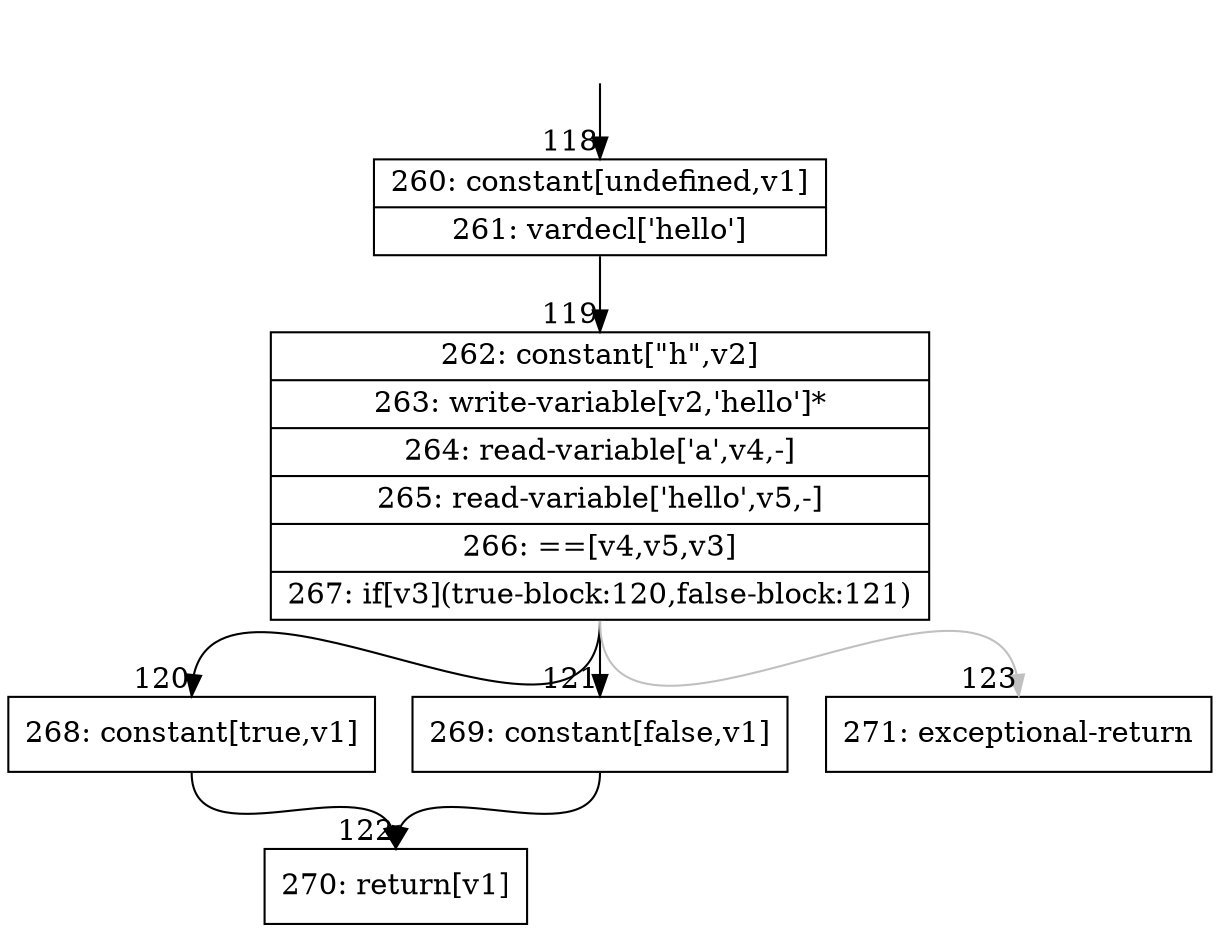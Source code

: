 digraph {
rankdir="TD"
BB_entry22[shape=none,label=""];
BB_entry22 -> BB118 [tailport=s, headport=n, headlabel="    118"]
BB118 [shape=record label="{260: constant[undefined,v1]|261: vardecl['hello']}" ] 
BB118 -> BB119 [tailport=s, headport=n, headlabel="      119"]
BB119 [shape=record label="{262: constant[\"h\",v2]|263: write-variable[v2,'hello']*|264: read-variable['a',v4,-]|265: read-variable['hello',v5,-]|266: ==[v4,v5,v3]|267: if[v3](true-block:120,false-block:121)}" ] 
BB119 -> BB120 [tailport=s, headport=n, headlabel="      120"]
BB119 -> BB121 [tailport=s, headport=n, headlabel="      121"]
BB119 -> BB123 [tailport=s, headport=n, color=gray, headlabel="      123"]
BB120 [shape=record label="{268: constant[true,v1]}" ] 
BB120 -> BB122 [tailport=s, headport=n, headlabel="      122"]
BB121 [shape=record label="{269: constant[false,v1]}" ] 
BB121 -> BB122 [tailport=s, headport=n]
BB122 [shape=record label="{270: return[v1]}" ] 
BB123 [shape=record label="{271: exceptional-return}" ] 
//#$~ 189
}
